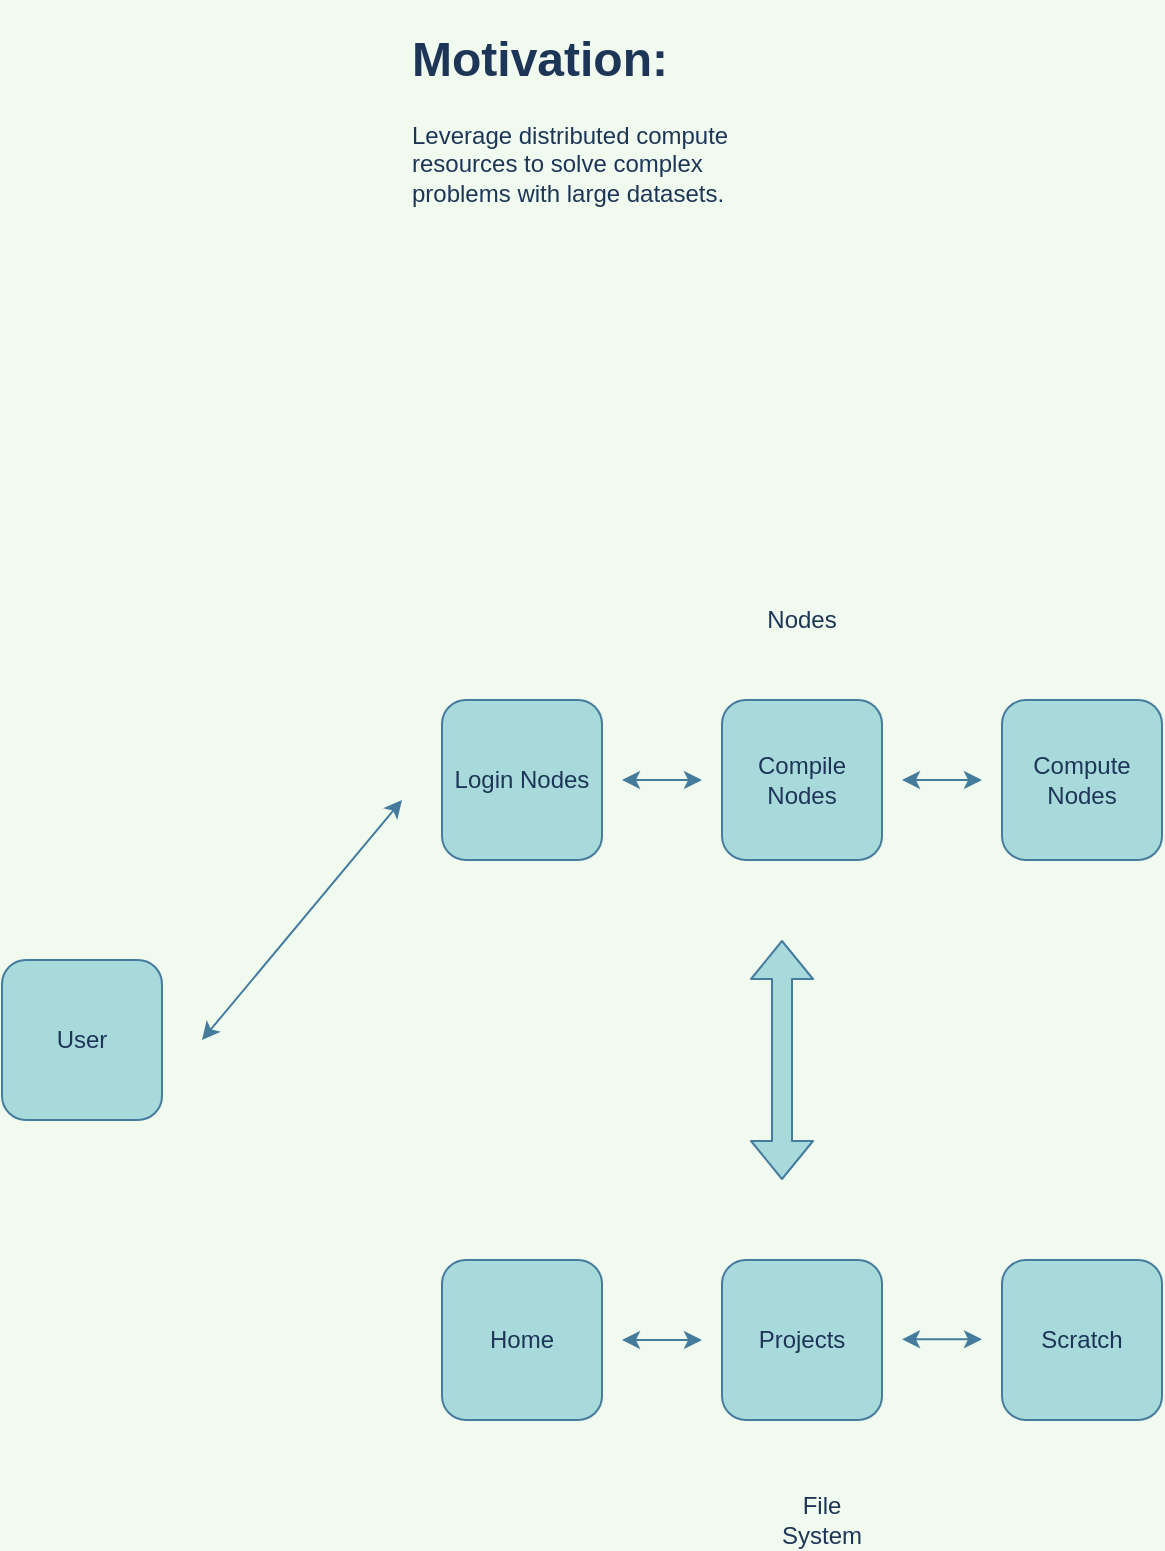 <mxfile version="14.6.3" type="github">
  <diagram id="C5RBs43oDa-KdzZeNtuy" name="Page-1">
    <mxGraphModel dx="1422" dy="783" grid="1" gridSize="10" guides="1" tooltips="1" connect="1" arrows="1" fold="1" page="1" pageScale="1" pageWidth="827" pageHeight="1169" background="#F1FAEE" math="0" shadow="0">
      <root>
        <mxCell id="WIyWlLk6GJQsqaUBKTNV-0" />
        <mxCell id="WIyWlLk6GJQsqaUBKTNV-1" parent="WIyWlLk6GJQsqaUBKTNV-0" />
        <mxCell id="EYomRN3HAKQB8ZSjxvVd-0" value="&lt;div&gt;Nodes&lt;/div&gt;" style="text;html=1;strokeColor=none;fillColor=none;align=center;verticalAlign=middle;whiteSpace=wrap;rounded=0;fontColor=#1D3557;" vertex="1" parent="WIyWlLk6GJQsqaUBKTNV-1">
          <mxGeometry x="480" y="300" width="40" height="20" as="geometry" />
        </mxCell>
        <mxCell id="EYomRN3HAKQB8ZSjxvVd-1" value="File System" style="text;html=1;strokeColor=none;fillColor=none;align=center;verticalAlign=middle;whiteSpace=wrap;rounded=0;fontColor=#1D3557;" vertex="1" parent="WIyWlLk6GJQsqaUBKTNV-1">
          <mxGeometry x="490" y="750" width="40" height="20" as="geometry" />
        </mxCell>
        <mxCell id="EYomRN3HAKQB8ZSjxvVd-2" value="User" style="rounded=1;whiteSpace=wrap;html=1;sketch=0;fontColor=#1D3557;strokeColor=#457B9D;fillColor=#A8DADC;" vertex="1" parent="WIyWlLk6GJQsqaUBKTNV-1">
          <mxGeometry x="100" y="480" width="80" height="80" as="geometry" />
        </mxCell>
        <mxCell id="EYomRN3HAKQB8ZSjxvVd-3" value="&lt;h1&gt;Motivation:&lt;/h1&gt;Leverage distributed compute resources to solve complex problems with large datasets." style="text;html=1;strokeColor=none;fillColor=none;spacing=5;spacingTop=-20;whiteSpace=wrap;overflow=hidden;rounded=0;sketch=0;fontColor=#1D3557;" vertex="1" parent="WIyWlLk6GJQsqaUBKTNV-1">
          <mxGeometry x="300" y="10" width="190" height="120" as="geometry" />
        </mxCell>
        <mxCell id="EYomRN3HAKQB8ZSjxvVd-9" value="" style="endArrow=classic;startArrow=classic;html=1;fontColor=#1D3557;strokeColor=#457B9D;fillColor=#A8DADC;" edge="1" parent="WIyWlLk6GJQsqaUBKTNV-1">
          <mxGeometry width="50" height="50" relative="1" as="geometry">
            <mxPoint x="200" y="520" as="sourcePoint" />
            <mxPoint x="300" y="400" as="targetPoint" />
          </mxGeometry>
        </mxCell>
        <mxCell id="EYomRN3HAKQB8ZSjxvVd-10" value="Login Nodes" style="rounded=1;whiteSpace=wrap;html=1;sketch=0;fontColor=#1D3557;strokeColor=#457B9D;fillColor=#A8DADC;" vertex="1" parent="WIyWlLk6GJQsqaUBKTNV-1">
          <mxGeometry x="320" y="350" width="80" height="80" as="geometry" />
        </mxCell>
        <mxCell id="EYomRN3HAKQB8ZSjxvVd-14" value="Compute Nodes" style="rounded=1;whiteSpace=wrap;html=1;sketch=0;fontColor=#1D3557;strokeColor=#457B9D;fillColor=#A8DADC;" vertex="1" parent="WIyWlLk6GJQsqaUBKTNV-1">
          <mxGeometry x="600" y="350" width="80" height="80" as="geometry" />
        </mxCell>
        <mxCell id="EYomRN3HAKQB8ZSjxvVd-15" value="Compile Nodes" style="rounded=1;whiteSpace=wrap;html=1;sketch=0;fontColor=#1D3557;strokeColor=#457B9D;fillColor=#A8DADC;" vertex="1" parent="WIyWlLk6GJQsqaUBKTNV-1">
          <mxGeometry x="460" y="350" width="80" height="80" as="geometry" />
        </mxCell>
        <mxCell id="EYomRN3HAKQB8ZSjxvVd-16" value="" style="endArrow=classic;startArrow=classic;html=1;fontColor=#1D3557;strokeColor=#457B9D;fillColor=#A8DADC;" edge="1" parent="WIyWlLk6GJQsqaUBKTNV-1">
          <mxGeometry width="50" height="50" relative="1" as="geometry">
            <mxPoint x="410" y="390" as="sourcePoint" />
            <mxPoint x="450" y="390" as="targetPoint" />
          </mxGeometry>
        </mxCell>
        <mxCell id="EYomRN3HAKQB8ZSjxvVd-17" value="" style="endArrow=classic;startArrow=classic;html=1;fontColor=#1D3557;strokeColor=#457B9D;fillColor=#A8DADC;" edge="1" parent="WIyWlLk6GJQsqaUBKTNV-1">
          <mxGeometry width="50" height="50" relative="1" as="geometry">
            <mxPoint x="550" y="390" as="sourcePoint" />
            <mxPoint x="590" y="390" as="targetPoint" />
          </mxGeometry>
        </mxCell>
        <mxCell id="EYomRN3HAKQB8ZSjxvVd-18" value="Home" style="rounded=1;whiteSpace=wrap;html=1;sketch=0;fontColor=#1D3557;strokeColor=#457B9D;fillColor=#A8DADC;" vertex="1" parent="WIyWlLk6GJQsqaUBKTNV-1">
          <mxGeometry x="320" y="630" width="80" height="80" as="geometry" />
        </mxCell>
        <mxCell id="EYomRN3HAKQB8ZSjxvVd-19" value="Scratch" style="rounded=1;whiteSpace=wrap;html=1;sketch=0;fontColor=#1D3557;strokeColor=#457B9D;fillColor=#A8DADC;" vertex="1" parent="WIyWlLk6GJQsqaUBKTNV-1">
          <mxGeometry x="600" y="630" width="80" height="80" as="geometry" />
        </mxCell>
        <mxCell id="EYomRN3HAKQB8ZSjxvVd-20" value="Projects" style="rounded=1;whiteSpace=wrap;html=1;sketch=0;fontColor=#1D3557;strokeColor=#457B9D;fillColor=#A8DADC;" vertex="1" parent="WIyWlLk6GJQsqaUBKTNV-1">
          <mxGeometry x="460" y="630" width="80" height="80" as="geometry" />
        </mxCell>
        <mxCell id="EYomRN3HAKQB8ZSjxvVd-22" value="" style="endArrow=classic;startArrow=classic;html=1;fontColor=#1D3557;strokeColor=#457B9D;fillColor=#A8DADC;" edge="1" parent="WIyWlLk6GJQsqaUBKTNV-1">
          <mxGeometry width="50" height="50" relative="1" as="geometry">
            <mxPoint x="410" y="670" as="sourcePoint" />
            <mxPoint x="450" y="670" as="targetPoint" />
          </mxGeometry>
        </mxCell>
        <mxCell id="EYomRN3HAKQB8ZSjxvVd-23" value="" style="endArrow=classic;startArrow=classic;html=1;fontColor=#1D3557;strokeColor=#457B9D;fillColor=#A8DADC;" edge="1" parent="WIyWlLk6GJQsqaUBKTNV-1">
          <mxGeometry width="50" height="50" relative="1" as="geometry">
            <mxPoint x="550.0" y="669.66" as="sourcePoint" />
            <mxPoint x="590.0" y="669.66" as="targetPoint" />
          </mxGeometry>
        </mxCell>
        <mxCell id="EYomRN3HAKQB8ZSjxvVd-25" value="" style="shape=flexArrow;endArrow=classic;startArrow=classic;html=1;fontColor=#1D3557;strokeColor=#457B9D;fillColor=#A8DADC;" edge="1" parent="WIyWlLk6GJQsqaUBKTNV-1">
          <mxGeometry width="100" height="100" relative="1" as="geometry">
            <mxPoint x="490" y="590" as="sourcePoint" />
            <mxPoint x="490" y="470" as="targetPoint" />
          </mxGeometry>
        </mxCell>
      </root>
    </mxGraphModel>
  </diagram>
</mxfile>
